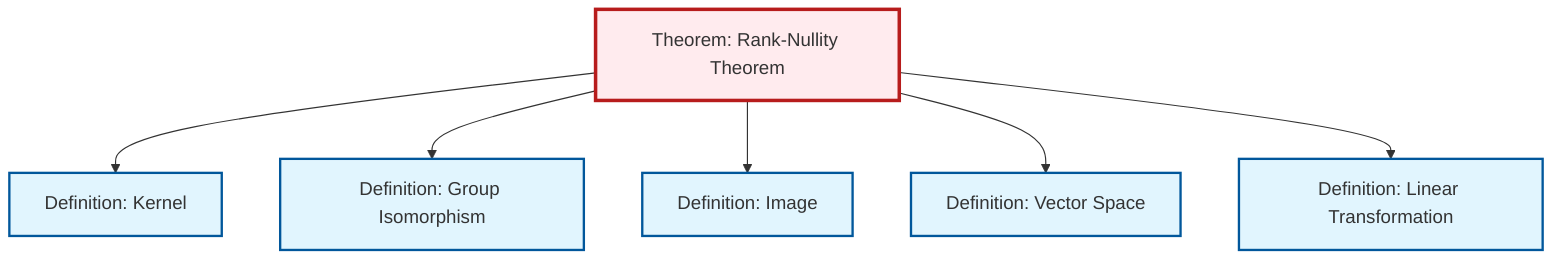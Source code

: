 graph TD
    classDef definition fill:#e1f5fe,stroke:#01579b,stroke-width:2px
    classDef theorem fill:#f3e5f5,stroke:#4a148c,stroke-width:2px
    classDef axiom fill:#fff3e0,stroke:#e65100,stroke-width:2px
    classDef example fill:#e8f5e9,stroke:#1b5e20,stroke-width:2px
    classDef current fill:#ffebee,stroke:#b71c1c,stroke-width:3px
    thm-rank-nullity["Theorem: Rank-Nullity Theorem"]:::theorem
    def-isomorphism["Definition: Group Isomorphism"]:::definition
    def-image["Definition: Image"]:::definition
    def-kernel["Definition: Kernel"]:::definition
    def-linear-transformation["Definition: Linear Transformation"]:::definition
    def-vector-space["Definition: Vector Space"]:::definition
    thm-rank-nullity --> def-kernel
    thm-rank-nullity --> def-isomorphism
    thm-rank-nullity --> def-image
    thm-rank-nullity --> def-vector-space
    thm-rank-nullity --> def-linear-transformation
    class thm-rank-nullity current